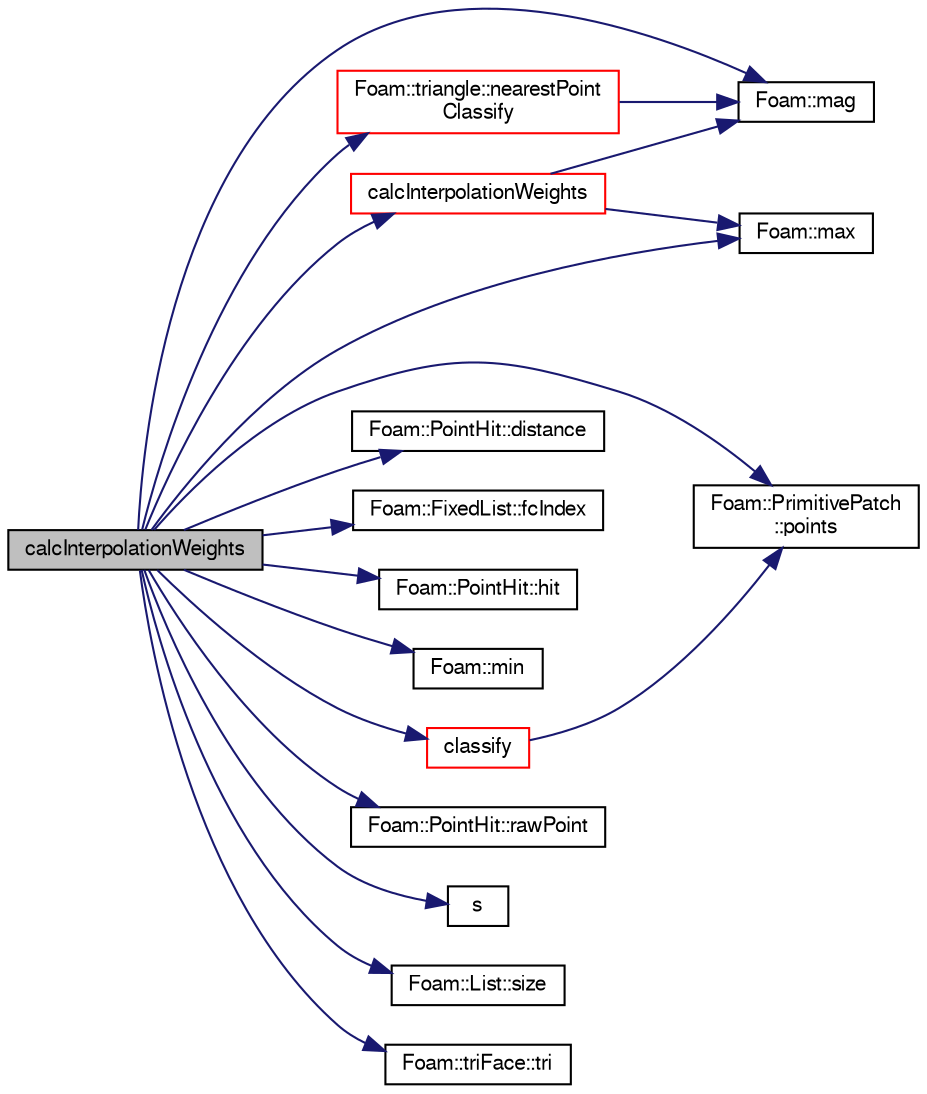digraph "calcInterpolationWeights"
{
  bgcolor="transparent";
  edge [fontname="FreeSans",fontsize="10",labelfontname="FreeSans",labelfontsize="10"];
  node [fontname="FreeSans",fontsize="10",shape=record];
  rankdir="LR";
  Node4535 [label="calcInterpolationWeights",height=0.2,width=0.4,color="black", fillcolor="grey75", style="filled", fontcolor="black"];
  Node4535 -> Node4536 [color="midnightblue",fontsize="10",style="solid",fontname="FreeSans"];
  Node4536 [label="calcInterpolationWeights",height=0.2,width=0.4,color="red",URL="$a25538.html#a768b2579b1527d0ff32f34472f1b6a53",tooltip="Calculate linear interpolation weights for point (guaranteed to be. "];
  Node4536 -> Node4540 [color="midnightblue",fontsize="10",style="solid",fontname="FreeSans"];
  Node4540 [label="Foam::mag",height=0.2,width=0.4,color="black",URL="$a21124.html#a929da2a3fdcf3dacbbe0487d3a330dae"];
  Node4536 -> Node4541 [color="midnightblue",fontsize="10",style="solid",fontname="FreeSans"];
  Node4541 [label="Foam::max",height=0.2,width=0.4,color="black",URL="$a21124.html#ac993e906cf2774ae77e666bc24e81733"];
  Node4535 -> Node4542 [color="midnightblue",fontsize="10",style="solid",fontname="FreeSans"];
  Node4542 [label="classify",height=0.2,width=0.4,color="red",URL="$a25538.html#a6f0ceda49a3cd2fbd6ab9655fd370e03",tooltip="Test point on plane of triangle to see if on edge or point or inside. "];
  Node4542 -> Node4543 [color="midnightblue",fontsize="10",style="solid",fontname="FreeSans"];
  Node4543 [label="Foam::PrimitivePatch\l::points",height=0.2,width=0.4,color="black",URL="$a27538.html#aa3c7d968f31c88780c663876f64ef6a6",tooltip="Return reference to global points. "];
  Node4535 -> Node4559 [color="midnightblue",fontsize="10",style="solid",fontname="FreeSans"];
  Node4559 [label="Foam::PointHit::distance",height=0.2,width=0.4,color="black",URL="$a27558.html#a288a3ea8e3ee215a5e12afc1002ed4e6",tooltip="Return distance to hit. "];
  Node4535 -> Node4560 [color="midnightblue",fontsize="10",style="solid",fontname="FreeSans"];
  Node4560 [label="Foam::FixedList::fcIndex",height=0.2,width=0.4,color="black",URL="$a25894.html#a512534dbc231b74b95ff84902c1b2087",tooltip="Return the forward circular index, i.e. the next index. "];
  Node4535 -> Node4561 [color="midnightblue",fontsize="10",style="solid",fontname="FreeSans"];
  Node4561 [label="Foam::PointHit::hit",height=0.2,width=0.4,color="black",URL="$a27558.html#aee8dc30bf27cefe419b15f96e594c155",tooltip="Is there a hit. "];
  Node4535 -> Node4540 [color="midnightblue",fontsize="10",style="solid",fontname="FreeSans"];
  Node4535 -> Node4541 [color="midnightblue",fontsize="10",style="solid",fontname="FreeSans"];
  Node4535 -> Node4562 [color="midnightblue",fontsize="10",style="solid",fontname="FreeSans"];
  Node4562 [label="Foam::min",height=0.2,width=0.4,color="black",URL="$a21124.html#a253e112ad2d56d96230ff39ea7f442dc"];
  Node4535 -> Node4563 [color="midnightblue",fontsize="10",style="solid",fontname="FreeSans"];
  Node4563 [label="Foam::triangle::nearestPoint\lClassify",height=0.2,width=0.4,color="red",URL="$a27606.html#a5cfdbad496729c2d03b7b01864c9669b",tooltip="Find the nearest point to p on the triangle and classify it: "];
  Node4563 -> Node4540 [color="midnightblue",fontsize="10",style="solid",fontname="FreeSans"];
  Node4535 -> Node4543 [color="midnightblue",fontsize="10",style="solid",fontname="FreeSans"];
  Node4535 -> Node4566 [color="midnightblue",fontsize="10",style="solid",fontname="FreeSans"];
  Node4566 [label="Foam::PointHit::rawPoint",height=0.2,width=0.4,color="black",URL="$a27558.html#a479a270e3db1518fd61b8a756455786b",tooltip="Return point with no checking. "];
  Node4535 -> Node4567 [color="midnightblue",fontsize="10",style="solid",fontname="FreeSans"];
  Node4567 [label="s",height=0.2,width=0.4,color="black",URL="$a18905.html#abb9c4233033fad2ad0206cd4adad3b9f"];
  Node4535 -> Node4568 [color="midnightblue",fontsize="10",style="solid",fontname="FreeSans"];
  Node4568 [label="Foam::List::size",height=0.2,width=0.4,color="black",URL="$a25694.html#a8a5f6fa29bd4b500caf186f60245b384",tooltip="Override size to be inconsistent with allocated storage. "];
  Node4535 -> Node4569 [color="midnightblue",fontsize="10",style="solid",fontname="FreeSans"];
  Node4569 [label="Foam::triFace::tri",height=0.2,width=0.4,color="black",URL="$a27234.html#aefa11b7c72b64f1e1389537cd22970c1",tooltip="Return the triangle. "];
}
